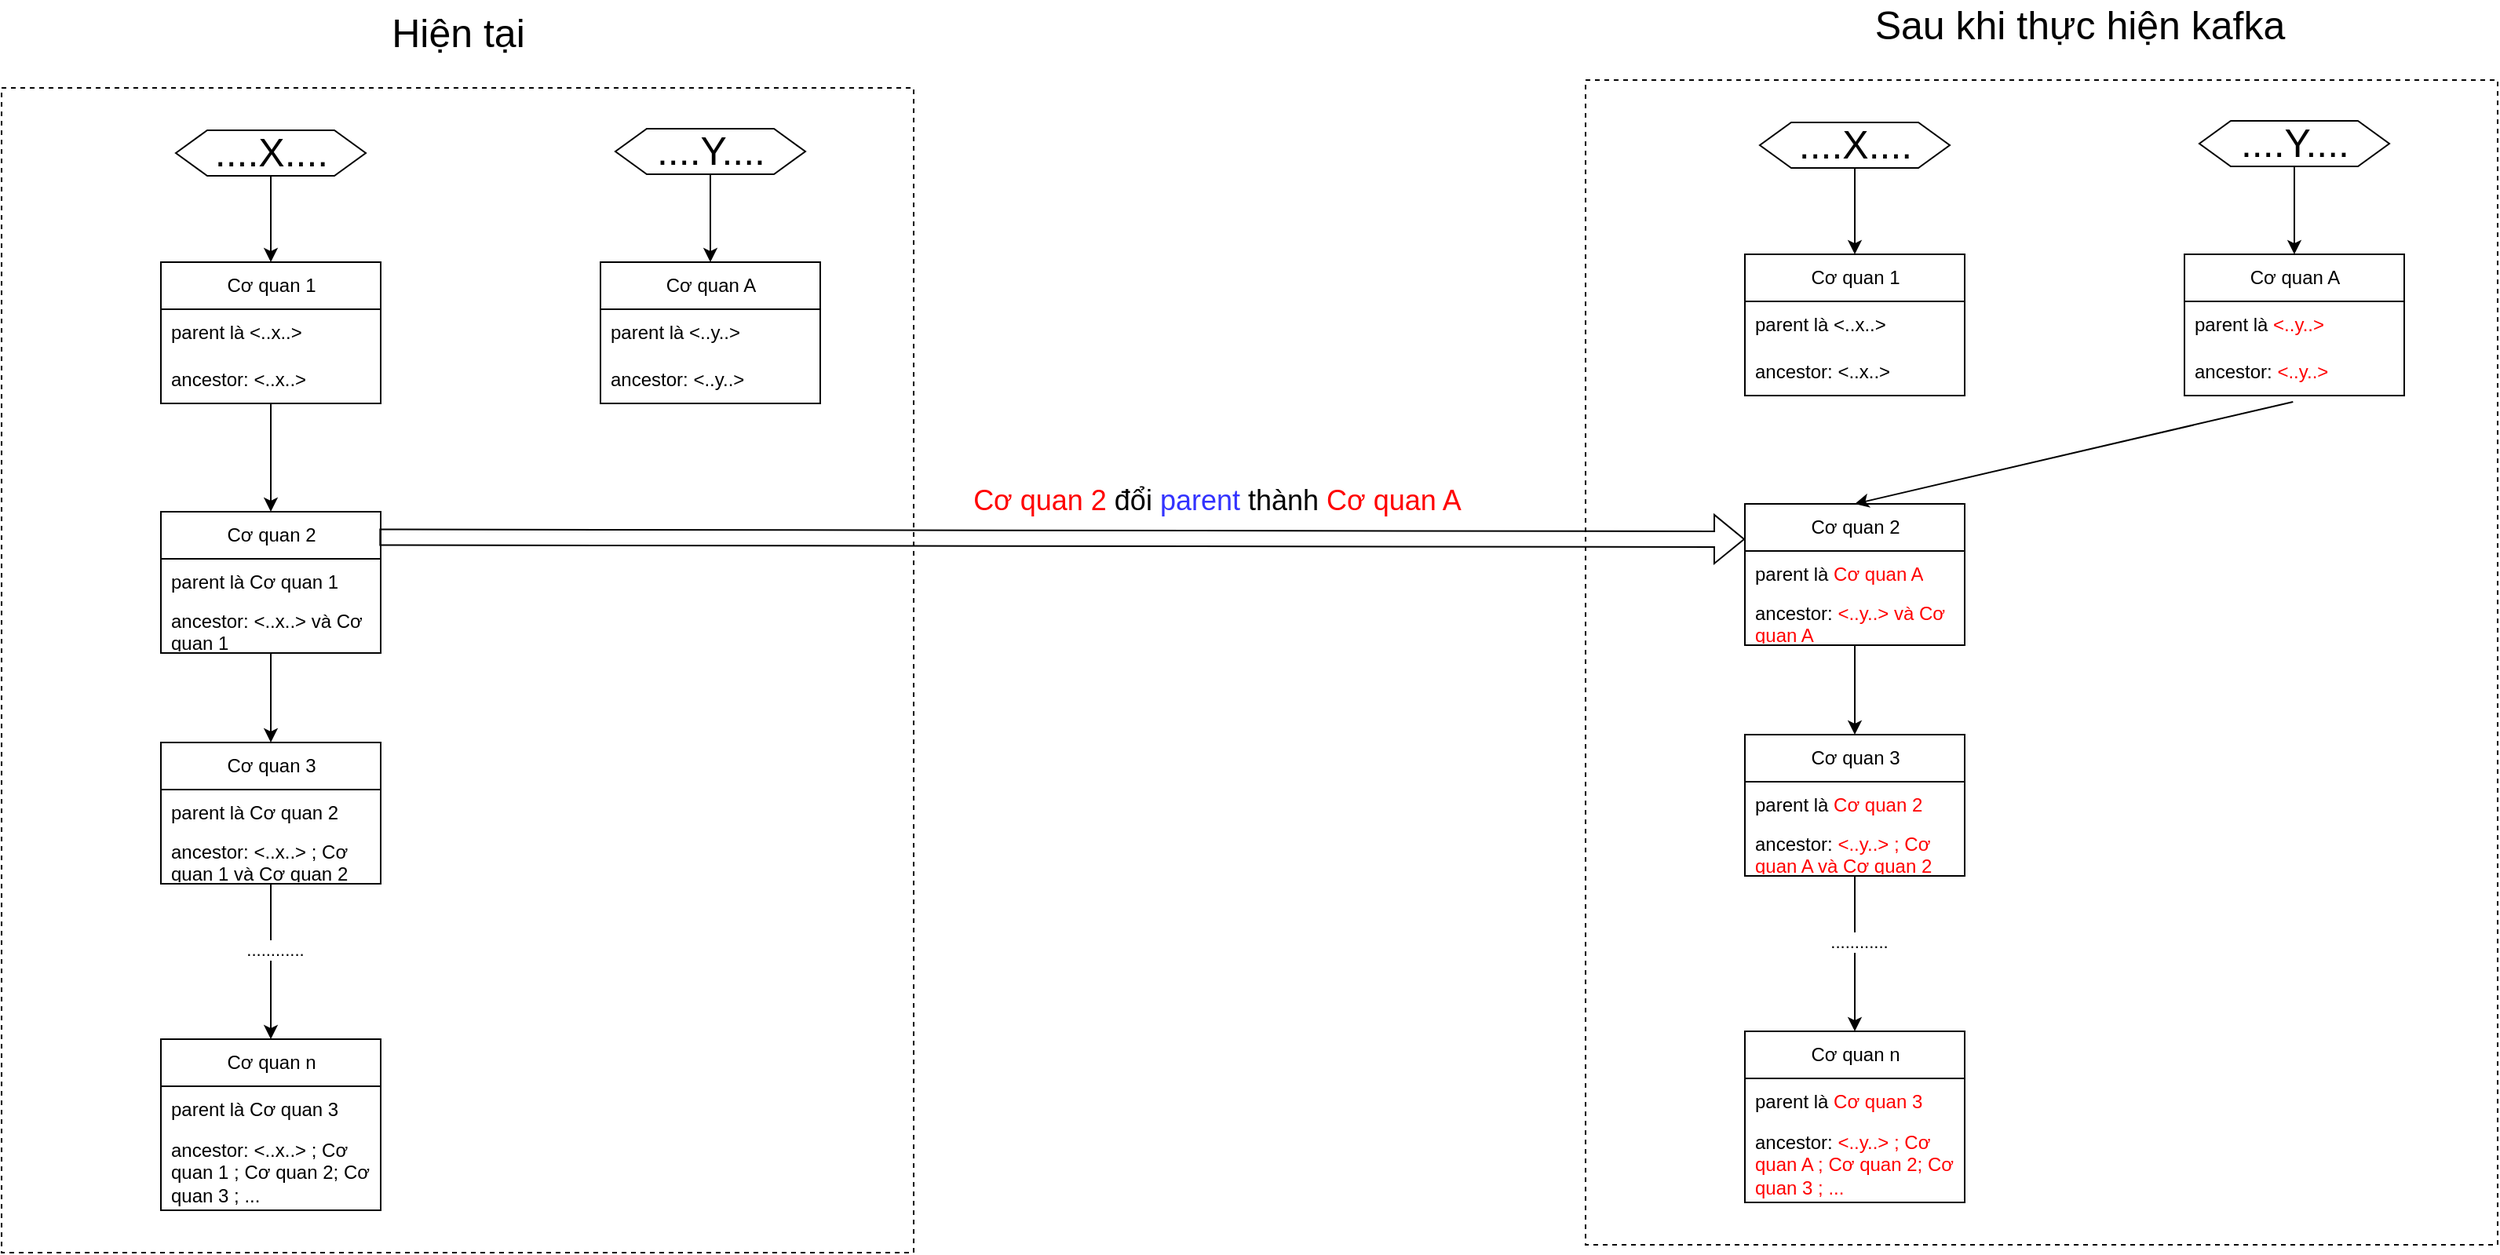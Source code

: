 <mxfile version="21.3.7" type="github">
  <diagram name="Trang-1" id="hx307600LLkeYoheJDm4">
    <mxGraphModel dx="2449" dy="1543" grid="0" gridSize="10" guides="1" tooltips="1" connect="1" arrows="1" fold="1" page="0" pageScale="1" pageWidth="827" pageHeight="1169" math="0" shadow="0">
      <root>
        <mxCell id="0" />
        <mxCell id="1" parent="0" />
        <mxCell id="ML5rQnkRPxwV8VEnrlJP-1" value="" style="rounded=0;whiteSpace=wrap;html=1;dashed=1;" vertex="1" parent="1">
          <mxGeometry x="-58" y="-29" width="581" height="742" as="geometry" />
        </mxCell>
        <mxCell id="ML5rQnkRPxwV8VEnrlJP-2" value="&lt;font style=&quot;font-size: 25px;&quot;&gt;Hiện tại&lt;/font&gt;" style="text;html=1;strokeColor=none;fillColor=none;align=center;verticalAlign=middle;whiteSpace=wrap;rounded=0;" vertex="1" parent="1">
          <mxGeometry x="163.5" y="-80" width="138" height="30" as="geometry" />
        </mxCell>
        <mxCell id="ML5rQnkRPxwV8VEnrlJP-6" value="" style="group" vertex="1" connectable="0" parent="1">
          <mxGeometry x="53" y="-2" width="121" height="29" as="geometry" />
        </mxCell>
        <mxCell id="ML5rQnkRPxwV8VEnrlJP-4" value="" style="shape=hexagon;perimeter=hexagonPerimeter2;whiteSpace=wrap;html=1;fixedSize=1;" vertex="1" parent="ML5rQnkRPxwV8VEnrlJP-6">
          <mxGeometry width="121" height="29" as="geometry" />
        </mxCell>
        <mxCell id="ML5rQnkRPxwV8VEnrlJP-5" value="&lt;font style=&quot;font-size: 25px;&quot;&gt;....X....&lt;/font&gt;" style="text;html=1;strokeColor=none;fillColor=none;align=center;verticalAlign=middle;whiteSpace=wrap;rounded=0;" vertex="1" parent="ML5rQnkRPxwV8VEnrlJP-6">
          <mxGeometry x="28" y="4.5" width="66" height="16" as="geometry" />
        </mxCell>
        <mxCell id="ML5rQnkRPxwV8VEnrlJP-8" style="edgeStyle=orthogonalEdgeStyle;rounded=0;orthogonalLoop=1;jettySize=auto;html=1;entryX=0.5;entryY=0;entryDx=0;entryDy=0;" edge="1" parent="1" source="ML5rQnkRPxwV8VEnrlJP-4" target="ML5rQnkRPxwV8VEnrlJP-10">
          <mxGeometry relative="1" as="geometry">
            <mxPoint x="113.5" y="77" as="targetPoint" />
          </mxGeometry>
        </mxCell>
        <mxCell id="ML5rQnkRPxwV8VEnrlJP-17" style="edgeStyle=orthogonalEdgeStyle;rounded=0;orthogonalLoop=1;jettySize=auto;html=1;entryX=0.5;entryY=0;entryDx=0;entryDy=0;" edge="1" parent="1" source="ML5rQnkRPxwV8VEnrlJP-10" target="ML5rQnkRPxwV8VEnrlJP-14">
          <mxGeometry relative="1" as="geometry" />
        </mxCell>
        <mxCell id="ML5rQnkRPxwV8VEnrlJP-10" value="Cơ quan 1" style="swimlane;fontStyle=0;childLayout=stackLayout;horizontal=1;startSize=30;horizontalStack=0;resizeParent=1;resizeParentMax=0;resizeLast=0;collapsible=1;marginBottom=0;whiteSpace=wrap;html=1;" vertex="1" parent="1">
          <mxGeometry x="43.5" y="82" width="140" height="90" as="geometry" />
        </mxCell>
        <mxCell id="ML5rQnkRPxwV8VEnrlJP-11" value="parent là &amp;lt;..x..&amp;gt;" style="text;strokeColor=none;fillColor=none;align=left;verticalAlign=middle;spacingLeft=4;spacingRight=4;overflow=hidden;points=[[0,0.5],[1,0.5]];portConstraint=eastwest;rotatable=0;whiteSpace=wrap;html=1;" vertex="1" parent="ML5rQnkRPxwV8VEnrlJP-10">
          <mxGeometry y="30" width="140" height="30" as="geometry" />
        </mxCell>
        <mxCell id="ML5rQnkRPxwV8VEnrlJP-12" value="ancestor: &amp;lt;..x..&amp;gt;" style="text;strokeColor=none;fillColor=none;align=left;verticalAlign=middle;spacingLeft=4;spacingRight=4;overflow=hidden;points=[[0,0.5],[1,0.5]];portConstraint=eastwest;rotatable=0;whiteSpace=wrap;html=1;" vertex="1" parent="ML5rQnkRPxwV8VEnrlJP-10">
          <mxGeometry y="60" width="140" height="30" as="geometry" />
        </mxCell>
        <mxCell id="ML5rQnkRPxwV8VEnrlJP-24" style="edgeStyle=orthogonalEdgeStyle;rounded=0;orthogonalLoop=1;jettySize=auto;html=1;entryX=0.5;entryY=0;entryDx=0;entryDy=0;" edge="1" parent="1" source="ML5rQnkRPxwV8VEnrlJP-14" target="ML5rQnkRPxwV8VEnrlJP-18">
          <mxGeometry relative="1" as="geometry" />
        </mxCell>
        <mxCell id="ML5rQnkRPxwV8VEnrlJP-14" value="Cơ quan 2" style="swimlane;fontStyle=0;childLayout=stackLayout;horizontal=1;startSize=30;horizontalStack=0;resizeParent=1;resizeParentMax=0;resizeLast=0;collapsible=1;marginBottom=0;whiteSpace=wrap;html=1;" vertex="1" parent="1">
          <mxGeometry x="43.5" y="241" width="140" height="90" as="geometry" />
        </mxCell>
        <mxCell id="ML5rQnkRPxwV8VEnrlJP-15" value="parent là Cơ quan 1" style="text;strokeColor=none;fillColor=none;align=left;verticalAlign=middle;spacingLeft=4;spacingRight=4;overflow=hidden;points=[[0,0.5],[1,0.5]];portConstraint=eastwest;rotatable=0;whiteSpace=wrap;html=1;" vertex="1" parent="ML5rQnkRPxwV8VEnrlJP-14">
          <mxGeometry y="30" width="140" height="30" as="geometry" />
        </mxCell>
        <mxCell id="ML5rQnkRPxwV8VEnrlJP-16" value="ancestor: &amp;lt;..x..&amp;gt; và Cơ quan 1" style="text;strokeColor=none;fillColor=none;align=left;verticalAlign=middle;spacingLeft=4;spacingRight=4;overflow=hidden;points=[[0,0.5],[1,0.5]];portConstraint=eastwest;rotatable=0;whiteSpace=wrap;html=1;" vertex="1" parent="ML5rQnkRPxwV8VEnrlJP-14">
          <mxGeometry y="60" width="140" height="30" as="geometry" />
        </mxCell>
        <mxCell id="ML5rQnkRPxwV8VEnrlJP-26" style="edgeStyle=orthogonalEdgeStyle;rounded=0;orthogonalLoop=1;jettySize=auto;html=1;entryX=0.5;entryY=0;entryDx=0;entryDy=0;" edge="1" parent="1" source="ML5rQnkRPxwV8VEnrlJP-18" target="ML5rQnkRPxwV8VEnrlJP-21">
          <mxGeometry relative="1" as="geometry">
            <Array as="points">
              <mxPoint x="114" y="523" />
              <mxPoint x="114" y="523" />
            </Array>
          </mxGeometry>
        </mxCell>
        <mxCell id="ML5rQnkRPxwV8VEnrlJP-27" value="............" style="edgeLabel;html=1;align=center;verticalAlign=middle;resizable=0;points=[];" vertex="1" connectable="0" parent="ML5rQnkRPxwV8VEnrlJP-26">
          <mxGeometry x="-0.157" y="2" relative="1" as="geometry">
            <mxPoint as="offset" />
          </mxGeometry>
        </mxCell>
        <mxCell id="ML5rQnkRPxwV8VEnrlJP-18" value="Cơ quan 3" style="swimlane;fontStyle=0;childLayout=stackLayout;horizontal=1;startSize=30;horizontalStack=0;resizeParent=1;resizeParentMax=0;resizeLast=0;collapsible=1;marginBottom=0;whiteSpace=wrap;html=1;" vertex="1" parent="1">
          <mxGeometry x="43.5" y="388" width="140" height="90" as="geometry" />
        </mxCell>
        <mxCell id="ML5rQnkRPxwV8VEnrlJP-19" value="parent là Cơ quan 2" style="text;strokeColor=none;fillColor=none;align=left;verticalAlign=middle;spacingLeft=4;spacingRight=4;overflow=hidden;points=[[0,0.5],[1,0.5]];portConstraint=eastwest;rotatable=0;whiteSpace=wrap;html=1;" vertex="1" parent="ML5rQnkRPxwV8VEnrlJP-18">
          <mxGeometry y="30" width="140" height="30" as="geometry" />
        </mxCell>
        <mxCell id="ML5rQnkRPxwV8VEnrlJP-20" value="ancestor: &amp;lt;..x..&amp;gt; ; Cơ quan 1 và Cơ quan 2" style="text;strokeColor=none;fillColor=none;align=left;verticalAlign=middle;spacingLeft=4;spacingRight=4;overflow=hidden;points=[[0,0.5],[1,0.5]];portConstraint=eastwest;rotatable=0;whiteSpace=wrap;html=1;" vertex="1" parent="ML5rQnkRPxwV8VEnrlJP-18">
          <mxGeometry y="60" width="140" height="30" as="geometry" />
        </mxCell>
        <mxCell id="ML5rQnkRPxwV8VEnrlJP-21" value="Cơ quan n" style="swimlane;fontStyle=0;childLayout=stackLayout;horizontal=1;startSize=30;horizontalStack=0;resizeParent=1;resizeParentMax=0;resizeLast=0;collapsible=1;marginBottom=0;whiteSpace=wrap;html=1;" vertex="1" parent="1">
          <mxGeometry x="43.5" y="577" width="140" height="109" as="geometry" />
        </mxCell>
        <mxCell id="ML5rQnkRPxwV8VEnrlJP-22" value="parent là Cơ quan 3" style="text;strokeColor=none;fillColor=none;align=left;verticalAlign=middle;spacingLeft=4;spacingRight=4;overflow=hidden;points=[[0,0.5],[1,0.5]];portConstraint=eastwest;rotatable=0;whiteSpace=wrap;html=1;" vertex="1" parent="ML5rQnkRPxwV8VEnrlJP-21">
          <mxGeometry y="30" width="140" height="30" as="geometry" />
        </mxCell>
        <mxCell id="ML5rQnkRPxwV8VEnrlJP-23" value="ancestor: &amp;lt;..x..&amp;gt; ; Cơ quan 1 ; Cơ quan 2; Cơ quan 3 ; ..." style="text;strokeColor=none;fillColor=none;align=left;verticalAlign=middle;spacingLeft=4;spacingRight=4;overflow=hidden;points=[[0,0.5],[1,0.5]];portConstraint=eastwest;rotatable=0;whiteSpace=wrap;html=1;" vertex="1" parent="ML5rQnkRPxwV8VEnrlJP-21">
          <mxGeometry y="60" width="140" height="49" as="geometry" />
        </mxCell>
        <mxCell id="ML5rQnkRPxwV8VEnrlJP-28" value="" style="shape=flexArrow;endArrow=classic;html=1;rounded=0;exitX=0.994;exitY=0.181;exitDx=0;exitDy=0;exitPerimeter=0;entryX=0;entryY=0.25;entryDx=0;entryDy=0;" edge="1" parent="1" source="ML5rQnkRPxwV8VEnrlJP-14" target="ML5rQnkRPxwV8VEnrlJP-54">
          <mxGeometry width="50" height="50" relative="1" as="geometry">
            <mxPoint x="413" y="336" as="sourcePoint" />
            <mxPoint x="947" y="253" as="targetPoint" />
          </mxGeometry>
        </mxCell>
        <mxCell id="ML5rQnkRPxwV8VEnrlJP-29" value="Cơ quan A" style="swimlane;fontStyle=0;childLayout=stackLayout;horizontal=1;startSize=30;horizontalStack=0;resizeParent=1;resizeParentMax=0;resizeLast=0;collapsible=1;marginBottom=0;whiteSpace=wrap;html=1;" vertex="1" parent="1">
          <mxGeometry x="323.5" y="82" width="140" height="90" as="geometry" />
        </mxCell>
        <mxCell id="ML5rQnkRPxwV8VEnrlJP-30" value="parent là &amp;lt;..y..&amp;gt;" style="text;strokeColor=none;fillColor=none;align=left;verticalAlign=middle;spacingLeft=4;spacingRight=4;overflow=hidden;points=[[0,0.5],[1,0.5]];portConstraint=eastwest;rotatable=0;whiteSpace=wrap;html=1;" vertex="1" parent="ML5rQnkRPxwV8VEnrlJP-29">
          <mxGeometry y="30" width="140" height="30" as="geometry" />
        </mxCell>
        <mxCell id="ML5rQnkRPxwV8VEnrlJP-31" value="ancestor: &amp;lt;..y..&amp;gt;" style="text;strokeColor=none;fillColor=none;align=left;verticalAlign=middle;spacingLeft=4;spacingRight=4;overflow=hidden;points=[[0,0.5],[1,0.5]];portConstraint=eastwest;rotatable=0;whiteSpace=wrap;html=1;" vertex="1" parent="ML5rQnkRPxwV8VEnrlJP-29">
          <mxGeometry y="60" width="140" height="30" as="geometry" />
        </mxCell>
        <mxCell id="ML5rQnkRPxwV8VEnrlJP-38" value="" style="group" vertex="1" connectable="0" parent="1">
          <mxGeometry x="333" y="-3" width="121" height="29" as="geometry" />
        </mxCell>
        <mxCell id="ML5rQnkRPxwV8VEnrlJP-39" value="" style="shape=hexagon;perimeter=hexagonPerimeter2;whiteSpace=wrap;html=1;fixedSize=1;" vertex="1" parent="ML5rQnkRPxwV8VEnrlJP-38">
          <mxGeometry width="121" height="29" as="geometry" />
        </mxCell>
        <mxCell id="ML5rQnkRPxwV8VEnrlJP-40" value="&lt;font style=&quot;font-size: 25px;&quot;&gt;....Y....&lt;/font&gt;" style="text;html=1;strokeColor=none;fillColor=none;align=center;verticalAlign=middle;whiteSpace=wrap;rounded=0;" vertex="1" parent="ML5rQnkRPxwV8VEnrlJP-38">
          <mxGeometry x="28" y="4.5" width="66" height="16" as="geometry" />
        </mxCell>
        <mxCell id="ML5rQnkRPxwV8VEnrlJP-41" style="edgeStyle=orthogonalEdgeStyle;rounded=0;orthogonalLoop=1;jettySize=auto;html=1;entryX=0.5;entryY=0;entryDx=0;entryDy=0;" edge="1" parent="1" source="ML5rQnkRPxwV8VEnrlJP-39" target="ML5rQnkRPxwV8VEnrlJP-29">
          <mxGeometry relative="1" as="geometry" />
        </mxCell>
        <mxCell id="ML5rQnkRPxwV8VEnrlJP-42" value="&lt;font style=&quot;font-size: 18px;&quot;&gt;&lt;font color=&quot;#ff0000&quot;&gt;Cơ quan 2&lt;/font&gt; đổi &lt;font color=&quot;#3333ff&quot;&gt;parent &lt;/font&gt;thành &lt;font color=&quot;#ff0000&quot;&gt;Cơ quan A&lt;/font&gt;&lt;/font&gt;" style="text;html=1;strokeColor=none;fillColor=none;align=center;verticalAlign=middle;whiteSpace=wrap;rounded=0;" vertex="1" parent="1">
          <mxGeometry x="535" y="219" width="363" height="30" as="geometry" />
        </mxCell>
        <mxCell id="ML5rQnkRPxwV8VEnrlJP-43" value="" style="rounded=0;whiteSpace=wrap;html=1;dashed=1;fillColor=none;" vertex="1" parent="1">
          <mxGeometry x="951" y="-34" width="581" height="742" as="geometry" />
        </mxCell>
        <mxCell id="ML5rQnkRPxwV8VEnrlJP-44" value="&lt;span style=&quot;font-size: 25px;&quot;&gt;Sau khi thực hiện kafka&lt;/span&gt;" style="text;html=1;strokeColor=none;fillColor=none;align=center;verticalAlign=middle;whiteSpace=wrap;rounded=0;" vertex="1" parent="1">
          <mxGeometry x="1123" y="-85" width="285.5" height="30" as="geometry" />
        </mxCell>
        <mxCell id="ML5rQnkRPxwV8VEnrlJP-45" value="" style="group" vertex="1" connectable="0" parent="1">
          <mxGeometry x="1062" y="-7" width="121" height="29" as="geometry" />
        </mxCell>
        <mxCell id="ML5rQnkRPxwV8VEnrlJP-46" value="" style="shape=hexagon;perimeter=hexagonPerimeter2;whiteSpace=wrap;html=1;fixedSize=1;" vertex="1" parent="ML5rQnkRPxwV8VEnrlJP-45">
          <mxGeometry width="121" height="29" as="geometry" />
        </mxCell>
        <mxCell id="ML5rQnkRPxwV8VEnrlJP-47" value="&lt;font style=&quot;font-size: 25px;&quot;&gt;....X....&lt;/font&gt;" style="text;html=1;strokeColor=none;fillColor=none;align=center;verticalAlign=middle;whiteSpace=wrap;rounded=0;" vertex="1" parent="ML5rQnkRPxwV8VEnrlJP-45">
          <mxGeometry x="28" y="4.5" width="66" height="16" as="geometry" />
        </mxCell>
        <mxCell id="ML5rQnkRPxwV8VEnrlJP-48" style="edgeStyle=orthogonalEdgeStyle;rounded=0;orthogonalLoop=1;jettySize=auto;html=1;entryX=0.5;entryY=0;entryDx=0;entryDy=0;" edge="1" source="ML5rQnkRPxwV8VEnrlJP-46" target="ML5rQnkRPxwV8VEnrlJP-50" parent="1">
          <mxGeometry relative="1" as="geometry">
            <mxPoint x="1122.5" y="72" as="targetPoint" />
          </mxGeometry>
        </mxCell>
        <mxCell id="ML5rQnkRPxwV8VEnrlJP-50" value="Cơ quan 1" style="swimlane;fontStyle=0;childLayout=stackLayout;horizontal=1;startSize=30;horizontalStack=0;resizeParent=1;resizeParentMax=0;resizeLast=0;collapsible=1;marginBottom=0;whiteSpace=wrap;html=1;" vertex="1" parent="1">
          <mxGeometry x="1052.5" y="77" width="140" height="90" as="geometry" />
        </mxCell>
        <mxCell id="ML5rQnkRPxwV8VEnrlJP-51" value="parent là &amp;lt;..x..&amp;gt;" style="text;strokeColor=none;fillColor=none;align=left;verticalAlign=middle;spacingLeft=4;spacingRight=4;overflow=hidden;points=[[0,0.5],[1,0.5]];portConstraint=eastwest;rotatable=0;whiteSpace=wrap;html=1;" vertex="1" parent="ML5rQnkRPxwV8VEnrlJP-50">
          <mxGeometry y="30" width="140" height="30" as="geometry" />
        </mxCell>
        <mxCell id="ML5rQnkRPxwV8VEnrlJP-52" value="ancestor: &amp;lt;..x..&amp;gt;" style="text;strokeColor=none;fillColor=none;align=left;verticalAlign=middle;spacingLeft=4;spacingRight=4;overflow=hidden;points=[[0,0.5],[1,0.5]];portConstraint=eastwest;rotatable=0;whiteSpace=wrap;html=1;" vertex="1" parent="ML5rQnkRPxwV8VEnrlJP-50">
          <mxGeometry y="60" width="140" height="30" as="geometry" />
        </mxCell>
        <mxCell id="ML5rQnkRPxwV8VEnrlJP-53" style="edgeStyle=orthogonalEdgeStyle;rounded=0;orthogonalLoop=1;jettySize=auto;html=1;entryX=0.5;entryY=0;entryDx=0;entryDy=0;" edge="1" source="ML5rQnkRPxwV8VEnrlJP-54" target="ML5rQnkRPxwV8VEnrlJP-59" parent="1">
          <mxGeometry relative="1" as="geometry" />
        </mxCell>
        <mxCell id="ML5rQnkRPxwV8VEnrlJP-54" value="Cơ quan 2" style="swimlane;fontStyle=0;childLayout=stackLayout;horizontal=1;startSize=30;horizontalStack=0;resizeParent=1;resizeParentMax=0;resizeLast=0;collapsible=1;marginBottom=0;whiteSpace=wrap;html=1;" vertex="1" parent="1">
          <mxGeometry x="1052.5" y="236" width="140" height="90" as="geometry" />
        </mxCell>
        <mxCell id="ML5rQnkRPxwV8VEnrlJP-55" value="parent là &lt;font color=&quot;#ff0000&quot;&gt;Cơ quan A&lt;/font&gt;" style="text;strokeColor=none;fillColor=none;align=left;verticalAlign=middle;spacingLeft=4;spacingRight=4;overflow=hidden;points=[[0,0.5],[1,0.5]];portConstraint=eastwest;rotatable=0;whiteSpace=wrap;html=1;" vertex="1" parent="ML5rQnkRPxwV8VEnrlJP-54">
          <mxGeometry y="30" width="140" height="30" as="geometry" />
        </mxCell>
        <mxCell id="ML5rQnkRPxwV8VEnrlJP-56" value="ancestor: &lt;font color=&quot;#ff0000&quot;&gt;&amp;lt;..y..&amp;gt; và Cơ quan A&lt;/font&gt;" style="text;strokeColor=none;fillColor=none;align=left;verticalAlign=middle;spacingLeft=4;spacingRight=4;overflow=hidden;points=[[0,0.5],[1,0.5]];portConstraint=eastwest;rotatable=0;whiteSpace=wrap;html=1;" vertex="1" parent="ML5rQnkRPxwV8VEnrlJP-54">
          <mxGeometry y="60" width="140" height="30" as="geometry" />
        </mxCell>
        <mxCell id="ML5rQnkRPxwV8VEnrlJP-57" style="edgeStyle=orthogonalEdgeStyle;rounded=0;orthogonalLoop=1;jettySize=auto;html=1;entryX=0.5;entryY=0;entryDx=0;entryDy=0;" edge="1" source="ML5rQnkRPxwV8VEnrlJP-59" target="ML5rQnkRPxwV8VEnrlJP-62" parent="1">
          <mxGeometry relative="1" as="geometry">
            <Array as="points">
              <mxPoint x="1123" y="518" />
              <mxPoint x="1123" y="518" />
            </Array>
          </mxGeometry>
        </mxCell>
        <mxCell id="ML5rQnkRPxwV8VEnrlJP-58" value="............" style="edgeLabel;html=1;align=center;verticalAlign=middle;resizable=0;points=[];" vertex="1" connectable="0" parent="ML5rQnkRPxwV8VEnrlJP-57">
          <mxGeometry x="-0.157" y="2" relative="1" as="geometry">
            <mxPoint as="offset" />
          </mxGeometry>
        </mxCell>
        <mxCell id="ML5rQnkRPxwV8VEnrlJP-59" value="Cơ quan 3" style="swimlane;fontStyle=0;childLayout=stackLayout;horizontal=1;startSize=30;horizontalStack=0;resizeParent=1;resizeParentMax=0;resizeLast=0;collapsible=1;marginBottom=0;whiteSpace=wrap;html=1;" vertex="1" parent="1">
          <mxGeometry x="1052.5" y="383" width="140" height="90" as="geometry" />
        </mxCell>
        <mxCell id="ML5rQnkRPxwV8VEnrlJP-60" value="parent là &lt;font color=&quot;#ff0000&quot;&gt;Cơ quan 2&lt;/font&gt;" style="text;strokeColor=none;fillColor=none;align=left;verticalAlign=middle;spacingLeft=4;spacingRight=4;overflow=hidden;points=[[0,0.5],[1,0.5]];portConstraint=eastwest;rotatable=0;whiteSpace=wrap;html=1;" vertex="1" parent="ML5rQnkRPxwV8VEnrlJP-59">
          <mxGeometry y="30" width="140" height="30" as="geometry" />
        </mxCell>
        <mxCell id="ML5rQnkRPxwV8VEnrlJP-61" value="ancestor: &lt;font color=&quot;#ff0000&quot;&gt;&amp;lt;..y..&amp;gt; ; Cơ quan A và Cơ quan 2&lt;/font&gt;" style="text;strokeColor=none;fillColor=none;align=left;verticalAlign=middle;spacingLeft=4;spacingRight=4;overflow=hidden;points=[[0,0.5],[1,0.5]];portConstraint=eastwest;rotatable=0;whiteSpace=wrap;html=1;" vertex="1" parent="ML5rQnkRPxwV8VEnrlJP-59">
          <mxGeometry y="60" width="140" height="30" as="geometry" />
        </mxCell>
        <mxCell id="ML5rQnkRPxwV8VEnrlJP-62" value="Cơ quan n" style="swimlane;fontStyle=0;childLayout=stackLayout;horizontal=1;startSize=30;horizontalStack=0;resizeParent=1;resizeParentMax=0;resizeLast=0;collapsible=1;marginBottom=0;whiteSpace=wrap;html=1;" vertex="1" parent="1">
          <mxGeometry x="1052.5" y="572" width="140" height="109" as="geometry" />
        </mxCell>
        <mxCell id="ML5rQnkRPxwV8VEnrlJP-63" value="parent là &lt;font color=&quot;#ff0000&quot;&gt;Cơ quan 3&lt;/font&gt;" style="text;strokeColor=none;fillColor=none;align=left;verticalAlign=middle;spacingLeft=4;spacingRight=4;overflow=hidden;points=[[0,0.5],[1,0.5]];portConstraint=eastwest;rotatable=0;whiteSpace=wrap;html=1;" vertex="1" parent="ML5rQnkRPxwV8VEnrlJP-62">
          <mxGeometry y="30" width="140" height="30" as="geometry" />
        </mxCell>
        <mxCell id="ML5rQnkRPxwV8VEnrlJP-64" value="ancestor: &lt;font color=&quot;#ff0000&quot;&gt;&amp;lt;..y..&amp;gt; ; Cơ quan A ; Cơ quan 2; Cơ quan 3 ; ...&lt;/font&gt;" style="text;strokeColor=none;fillColor=none;align=left;verticalAlign=middle;spacingLeft=4;spacingRight=4;overflow=hidden;points=[[0,0.5],[1,0.5]];portConstraint=eastwest;rotatable=0;whiteSpace=wrap;html=1;" vertex="1" parent="ML5rQnkRPxwV8VEnrlJP-62">
          <mxGeometry y="60" width="140" height="49" as="geometry" />
        </mxCell>
        <mxCell id="ML5rQnkRPxwV8VEnrlJP-65" value="Cơ quan A" style="swimlane;fontStyle=0;childLayout=stackLayout;horizontal=1;startSize=30;horizontalStack=0;resizeParent=1;resizeParentMax=0;resizeLast=0;collapsible=1;marginBottom=0;whiteSpace=wrap;html=1;" vertex="1" parent="1">
          <mxGeometry x="1332.5" y="77" width="140" height="90" as="geometry" />
        </mxCell>
        <mxCell id="ML5rQnkRPxwV8VEnrlJP-66" value="parent là &lt;font color=&quot;#ff0000&quot;&gt;&amp;lt;..y..&amp;gt;&lt;/font&gt;" style="text;strokeColor=none;fillColor=none;align=left;verticalAlign=middle;spacingLeft=4;spacingRight=4;overflow=hidden;points=[[0,0.5],[1,0.5]];portConstraint=eastwest;rotatable=0;whiteSpace=wrap;html=1;" vertex="1" parent="ML5rQnkRPxwV8VEnrlJP-65">
          <mxGeometry y="30" width="140" height="30" as="geometry" />
        </mxCell>
        <mxCell id="ML5rQnkRPxwV8VEnrlJP-67" value="ancestor: &lt;font color=&quot;#ff0000&quot;&gt;&amp;lt;..y..&amp;gt;&lt;/font&gt;" style="text;strokeColor=none;fillColor=none;align=left;verticalAlign=middle;spacingLeft=4;spacingRight=4;overflow=hidden;points=[[0,0.5],[1,0.5]];portConstraint=eastwest;rotatable=0;whiteSpace=wrap;html=1;" vertex="1" parent="ML5rQnkRPxwV8VEnrlJP-65">
          <mxGeometry y="60" width="140" height="30" as="geometry" />
        </mxCell>
        <mxCell id="ML5rQnkRPxwV8VEnrlJP-68" value="" style="group" vertex="1" connectable="0" parent="1">
          <mxGeometry x="1342" y="-8" width="121" height="29" as="geometry" />
        </mxCell>
        <mxCell id="ML5rQnkRPxwV8VEnrlJP-69" value="" style="shape=hexagon;perimeter=hexagonPerimeter2;whiteSpace=wrap;html=1;fixedSize=1;" vertex="1" parent="ML5rQnkRPxwV8VEnrlJP-68">
          <mxGeometry width="121" height="29" as="geometry" />
        </mxCell>
        <mxCell id="ML5rQnkRPxwV8VEnrlJP-70" value="&lt;font style=&quot;font-size: 25px;&quot;&gt;....Y....&lt;/font&gt;" style="text;html=1;strokeColor=none;fillColor=none;align=center;verticalAlign=middle;whiteSpace=wrap;rounded=0;" vertex="1" parent="ML5rQnkRPxwV8VEnrlJP-68">
          <mxGeometry x="28" y="4.5" width="66" height="16" as="geometry" />
        </mxCell>
        <mxCell id="ML5rQnkRPxwV8VEnrlJP-71" style="edgeStyle=orthogonalEdgeStyle;rounded=0;orthogonalLoop=1;jettySize=auto;html=1;entryX=0.5;entryY=0;entryDx=0;entryDy=0;" edge="1" source="ML5rQnkRPxwV8VEnrlJP-69" target="ML5rQnkRPxwV8VEnrlJP-65" parent="1">
          <mxGeometry relative="1" as="geometry" />
        </mxCell>
        <mxCell id="ML5rQnkRPxwV8VEnrlJP-72" value="" style="endArrow=classic;html=1;rounded=0;exitX=0.494;exitY=1.132;exitDx=0;exitDy=0;exitPerimeter=0;entryX=0.5;entryY=0;entryDx=0;entryDy=0;" edge="1" parent="1" source="ML5rQnkRPxwV8VEnrlJP-67" target="ML5rQnkRPxwV8VEnrlJP-54">
          <mxGeometry width="50" height="50" relative="1" as="geometry">
            <mxPoint x="868" y="297" as="sourcePoint" />
            <mxPoint x="918" y="247" as="targetPoint" />
          </mxGeometry>
        </mxCell>
      </root>
    </mxGraphModel>
  </diagram>
</mxfile>
